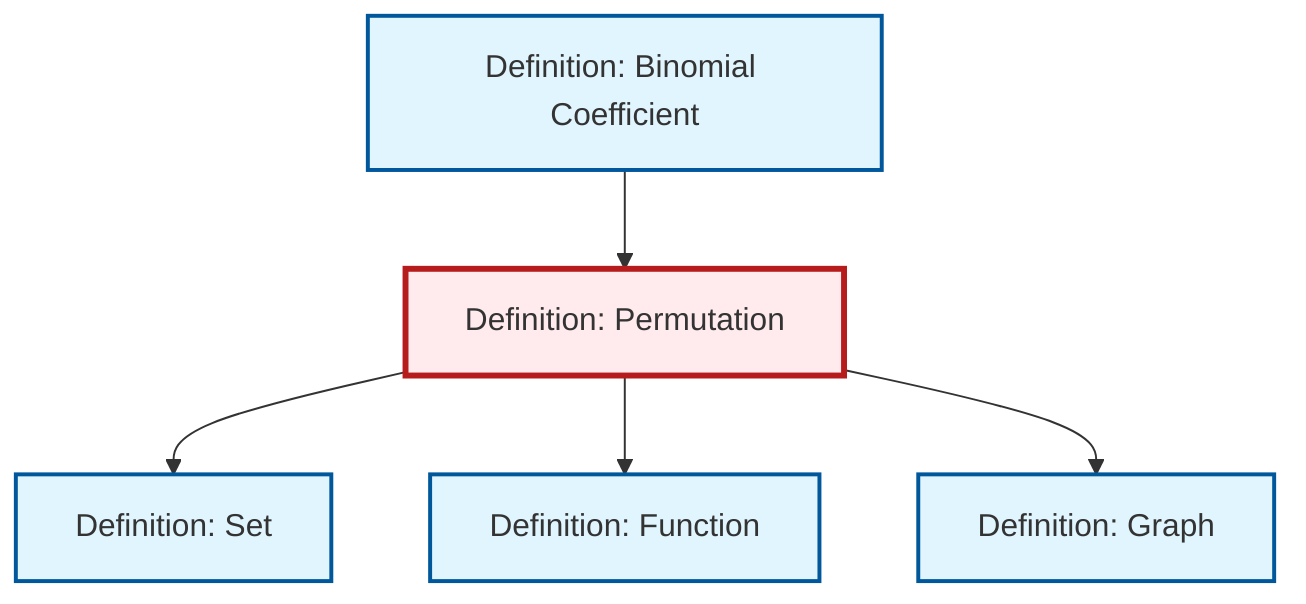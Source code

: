 graph TD
    classDef definition fill:#e1f5fe,stroke:#01579b,stroke-width:2px
    classDef theorem fill:#f3e5f5,stroke:#4a148c,stroke-width:2px
    classDef axiom fill:#fff3e0,stroke:#e65100,stroke-width:2px
    classDef example fill:#e8f5e9,stroke:#1b5e20,stroke-width:2px
    classDef current fill:#ffebee,stroke:#b71c1c,stroke-width:3px
    def-function["Definition: Function"]:::definition
    def-graph["Definition: Graph"]:::definition
    def-binomial-coefficient["Definition: Binomial Coefficient"]:::definition
    def-permutation["Definition: Permutation"]:::definition
    def-set["Definition: Set"]:::definition
    def-permutation --> def-set
    def-permutation --> def-function
    def-permutation --> def-graph
    def-binomial-coefficient --> def-permutation
    class def-permutation current